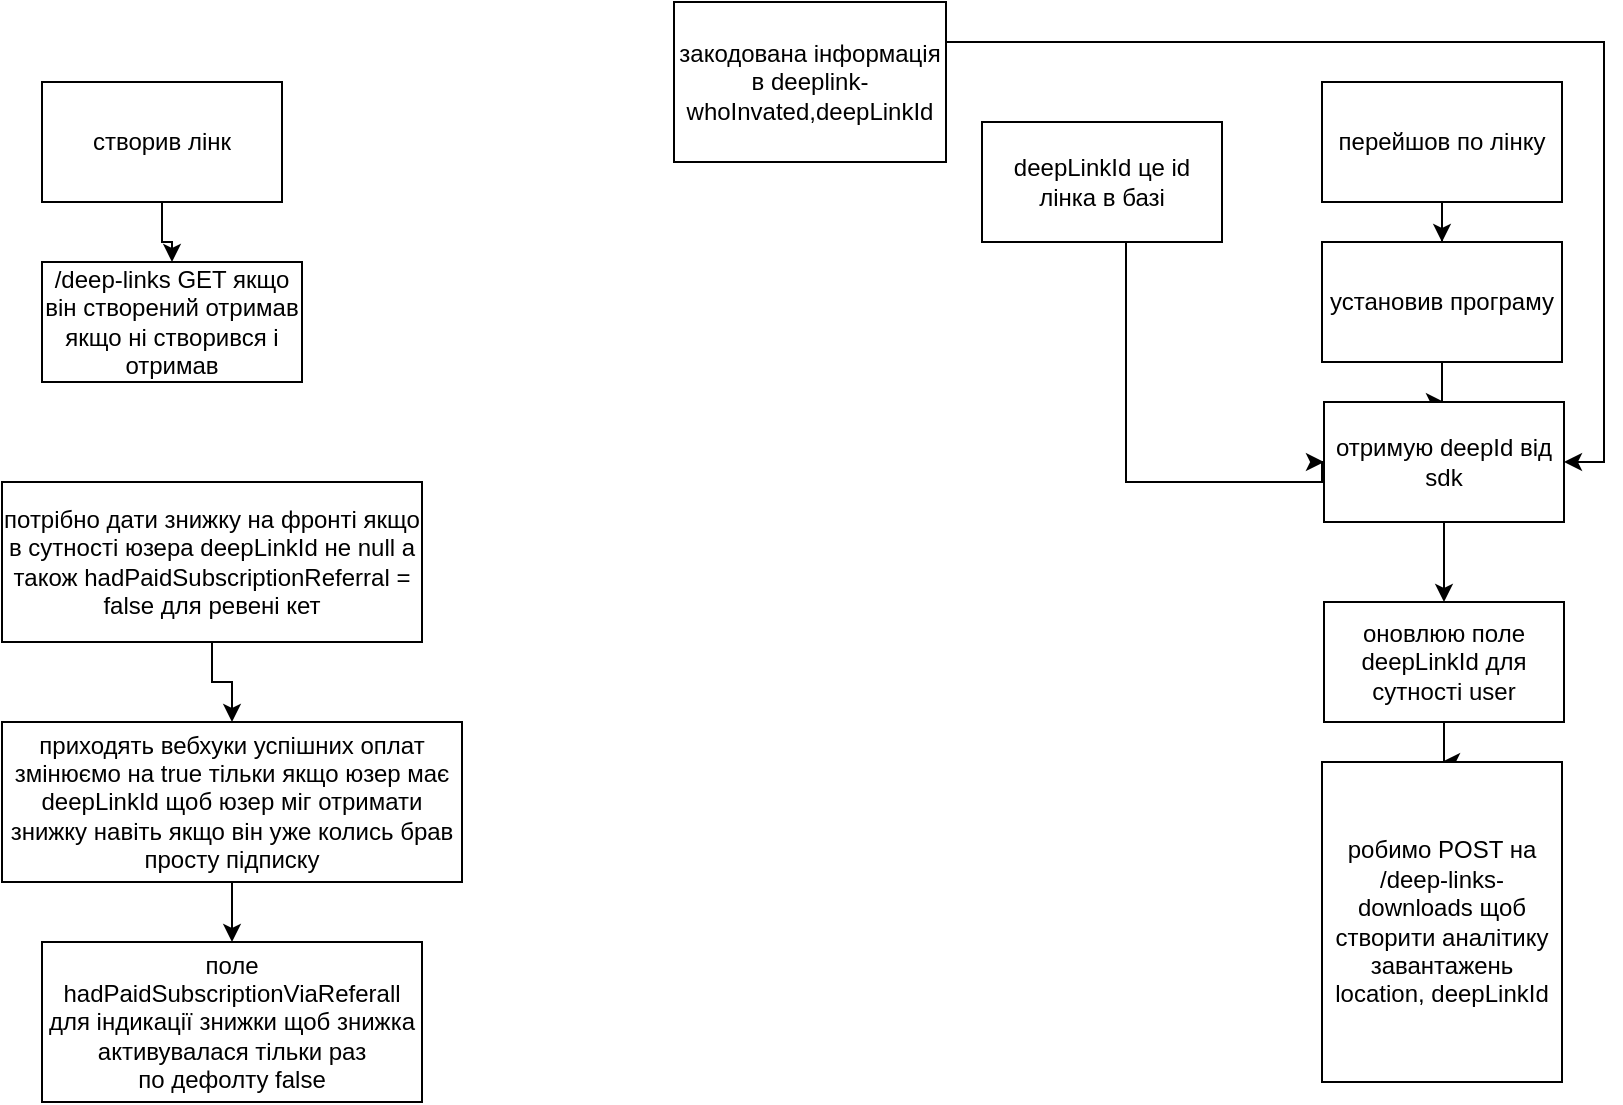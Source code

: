 <mxfile version="26.0.4">
  <diagram name="Сторінка-1" id="tiGgTBYrbzyOw9EDbtSv">
    <mxGraphModel dx="1194" dy="619" grid="1" gridSize="10" guides="1" tooltips="1" connect="1" arrows="1" fold="1" page="1" pageScale="1" pageWidth="827" pageHeight="1169" math="0" shadow="0">
      <root>
        <mxCell id="0" />
        <mxCell id="1" parent="0" />
        <mxCell id="uTFoMUdclXn3XAftul-3-5" value="" style="edgeStyle=orthogonalEdgeStyle;rounded=0;orthogonalLoop=1;jettySize=auto;html=1;" edge="1" parent="1" source="uTFoMUdclXn3XAftul-3-1" target="uTFoMUdclXn3XAftul-3-3">
          <mxGeometry relative="1" as="geometry" />
        </mxCell>
        <mxCell id="uTFoMUdclXn3XAftul-3-1" value="створив лінк" style="rounded=0;whiteSpace=wrap;html=1;" vertex="1" parent="1">
          <mxGeometry x="30" y="40" width="120" height="60" as="geometry" />
        </mxCell>
        <mxCell id="uTFoMUdclXn3XAftul-3-7" value="" style="edgeStyle=orthogonalEdgeStyle;rounded=0;orthogonalLoop=1;jettySize=auto;html=1;" edge="1" parent="1" source="uTFoMUdclXn3XAftul-3-2" target="uTFoMUdclXn3XAftul-3-6">
          <mxGeometry relative="1" as="geometry" />
        </mxCell>
        <mxCell id="uTFoMUdclXn3XAftul-3-2" value="перейшов по лінку" style="rounded=0;whiteSpace=wrap;html=1;" vertex="1" parent="1">
          <mxGeometry x="670" y="40" width="120" height="60" as="geometry" />
        </mxCell>
        <mxCell id="uTFoMUdclXn3XAftul-3-3" value="/deep-links GET якщо він створений отримав якщо ні створився і отримав" style="rounded=0;whiteSpace=wrap;html=1;" vertex="1" parent="1">
          <mxGeometry x="30" y="130" width="130" height="60" as="geometry" />
        </mxCell>
        <mxCell id="uTFoMUdclXn3XAftul-3-11" value="" style="edgeStyle=orthogonalEdgeStyle;rounded=0;orthogonalLoop=1;jettySize=auto;html=1;" edge="1" parent="1" source="uTFoMUdclXn3XAftul-3-6" target="uTFoMUdclXn3XAftul-3-8">
          <mxGeometry relative="1" as="geometry" />
        </mxCell>
        <mxCell id="uTFoMUdclXn3XAftul-3-6" value="установив програму " style="rounded=0;whiteSpace=wrap;html=1;" vertex="1" parent="1">
          <mxGeometry x="670" y="120" width="120" height="60" as="geometry" />
        </mxCell>
        <mxCell id="uTFoMUdclXn3XAftul-3-13" value="" style="edgeStyle=orthogonalEdgeStyle;rounded=0;orthogonalLoop=1;jettySize=auto;html=1;" edge="1" parent="1" source="uTFoMUdclXn3XAftul-3-8" target="uTFoMUdclXn3XAftul-3-12">
          <mxGeometry relative="1" as="geometry" />
        </mxCell>
        <mxCell id="uTFoMUdclXn3XAftul-3-8" value="отримую deepId від sdk " style="rounded=0;whiteSpace=wrap;html=1;" vertex="1" parent="1">
          <mxGeometry x="671" y="200" width="120" height="60" as="geometry" />
        </mxCell>
        <mxCell id="uTFoMUdclXn3XAftul-3-10" style="edgeStyle=orthogonalEdgeStyle;rounded=0;orthogonalLoop=1;jettySize=auto;html=1;" edge="1" parent="1" source="uTFoMUdclXn3XAftul-3-9" target="uTFoMUdclXn3XAftul-3-8">
          <mxGeometry relative="1" as="geometry">
            <Array as="points">
              <mxPoint x="572" y="240" />
              <mxPoint x="670" y="240" />
              <mxPoint x="670" y="230" />
            </Array>
          </mxGeometry>
        </mxCell>
        <mxCell id="uTFoMUdclXn3XAftul-3-9" value="deepLinkId це id лінка в базі" style="rounded=0;whiteSpace=wrap;html=1;" vertex="1" parent="1">
          <mxGeometry x="500" y="60" width="120" height="60" as="geometry" />
        </mxCell>
        <mxCell id="uTFoMUdclXn3XAftul-3-19" value="" style="edgeStyle=orthogonalEdgeStyle;rounded=0;orthogonalLoop=1;jettySize=auto;html=1;" edge="1" parent="1" source="uTFoMUdclXn3XAftul-3-12" target="uTFoMUdclXn3XAftul-3-18">
          <mxGeometry relative="1" as="geometry" />
        </mxCell>
        <mxCell id="uTFoMUdclXn3XAftul-3-12" value="оновлюю поле deepLinkId для сутності user" style="rounded=0;whiteSpace=wrap;html=1;" vertex="1" parent="1">
          <mxGeometry x="671" y="300" width="120" height="60" as="geometry" />
        </mxCell>
        <mxCell id="uTFoMUdclXn3XAftul-3-15" style="edgeStyle=orthogonalEdgeStyle;rounded=0;orthogonalLoop=1;jettySize=auto;html=1;entryX=1;entryY=0.5;entryDx=0;entryDy=0;" edge="1" parent="1" source="uTFoMUdclXn3XAftul-3-14" target="uTFoMUdclXn3XAftul-3-8">
          <mxGeometry relative="1" as="geometry">
            <Array as="points">
              <mxPoint x="811" y="20" />
              <mxPoint x="811" y="230" />
            </Array>
          </mxGeometry>
        </mxCell>
        <mxCell id="uTFoMUdclXn3XAftul-3-14" value="закодована інформація в deeplink- whoInvated,deepLinkId" style="rounded=0;whiteSpace=wrap;html=1;" vertex="1" parent="1">
          <mxGeometry x="346" width="136" height="80" as="geometry" />
        </mxCell>
        <mxCell id="uTFoMUdclXn3XAftul-3-18" value="робимо POST на /deep-links-downloads щоб створити аналітику завантажень location, deepLinkId" style="rounded=0;whiteSpace=wrap;html=1;" vertex="1" parent="1">
          <mxGeometry x="670" y="380" width="120" height="160" as="geometry" />
        </mxCell>
        <mxCell id="uTFoMUdclXn3XAftul-3-21" value="&lt;div&gt;поле hadPaidSubscriptionViaReferall для індикації знижки щоб знижка активувалася тільки раз &lt;br&gt;&lt;/div&gt;&lt;div&gt;по дефолту false&lt;br&gt;&lt;/div&gt;" style="rounded=0;whiteSpace=wrap;html=1;" vertex="1" parent="1">
          <mxGeometry x="30" y="470" width="190" height="80" as="geometry" />
        </mxCell>
        <mxCell id="uTFoMUdclXn3XAftul-3-23" value="" style="edgeStyle=orthogonalEdgeStyle;rounded=0;orthogonalLoop=1;jettySize=auto;html=1;" edge="1" parent="1" source="uTFoMUdclXn3XAftul-3-22" target="uTFoMUdclXn3XAftul-3-21">
          <mxGeometry relative="1" as="geometry" />
        </mxCell>
        <mxCell id="uTFoMUdclXn3XAftul-3-22" value="приходять вебхуки успішних оплат змінюємо на true тільки якщо юзер має deepLinkId щоб юзер міг отримати знижку навіть якщо він уже колись брав просту підписку" style="rounded=0;whiteSpace=wrap;html=1;" vertex="1" parent="1">
          <mxGeometry x="10" y="360" width="230" height="80" as="geometry" />
        </mxCell>
        <mxCell id="uTFoMUdclXn3XAftul-3-25" value="" style="edgeStyle=orthogonalEdgeStyle;rounded=0;orthogonalLoop=1;jettySize=auto;html=1;" edge="1" parent="1" source="uTFoMUdclXn3XAftul-3-24" target="uTFoMUdclXn3XAftul-3-22">
          <mxGeometry relative="1" as="geometry" />
        </mxCell>
        <mxCell id="uTFoMUdclXn3XAftul-3-24" value="потрібно дати знижку на фронті якщо в сутності юзера deepLinkId не null а також hadPaidSubscriptionReferral = false для ревені кет" style="rounded=0;whiteSpace=wrap;html=1;" vertex="1" parent="1">
          <mxGeometry x="10" y="240" width="210" height="80" as="geometry" />
        </mxCell>
      </root>
    </mxGraphModel>
  </diagram>
</mxfile>
